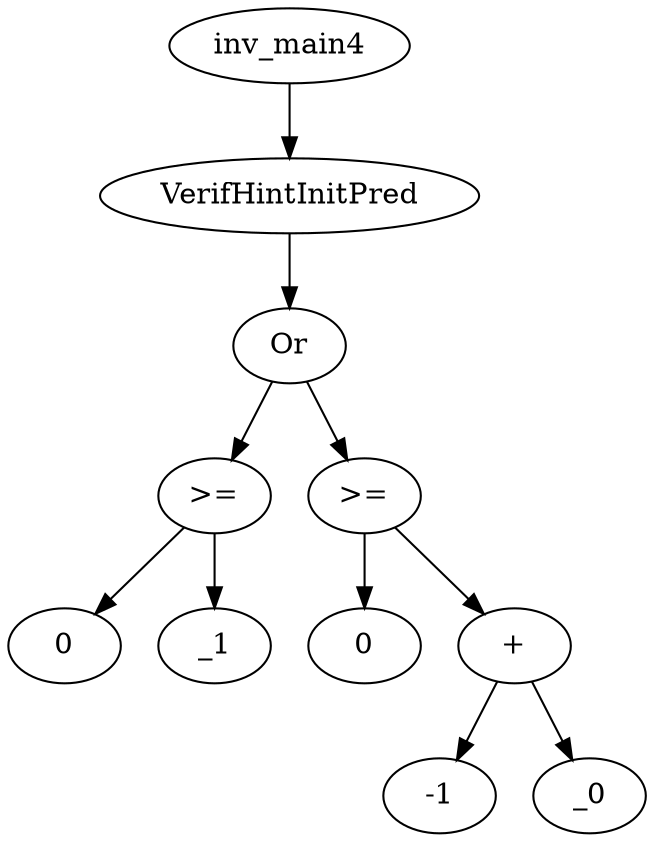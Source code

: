 digraph dag {
0 [label="inv_main4"];
1 [label="VerifHintInitPred"];
2 [label="Or"];
3 [label=">="];
4 [label="0"];
5 [label="_1"];
6 [label=">="];
7 [label="0"];
8 [label="+"];
9 [label="-1"];
10 [label="_0"];
0->1
1->2
2->3
2 -> 6
3->5
3 -> 4
6->8
6 -> 7
8->10
8 -> 9
}

